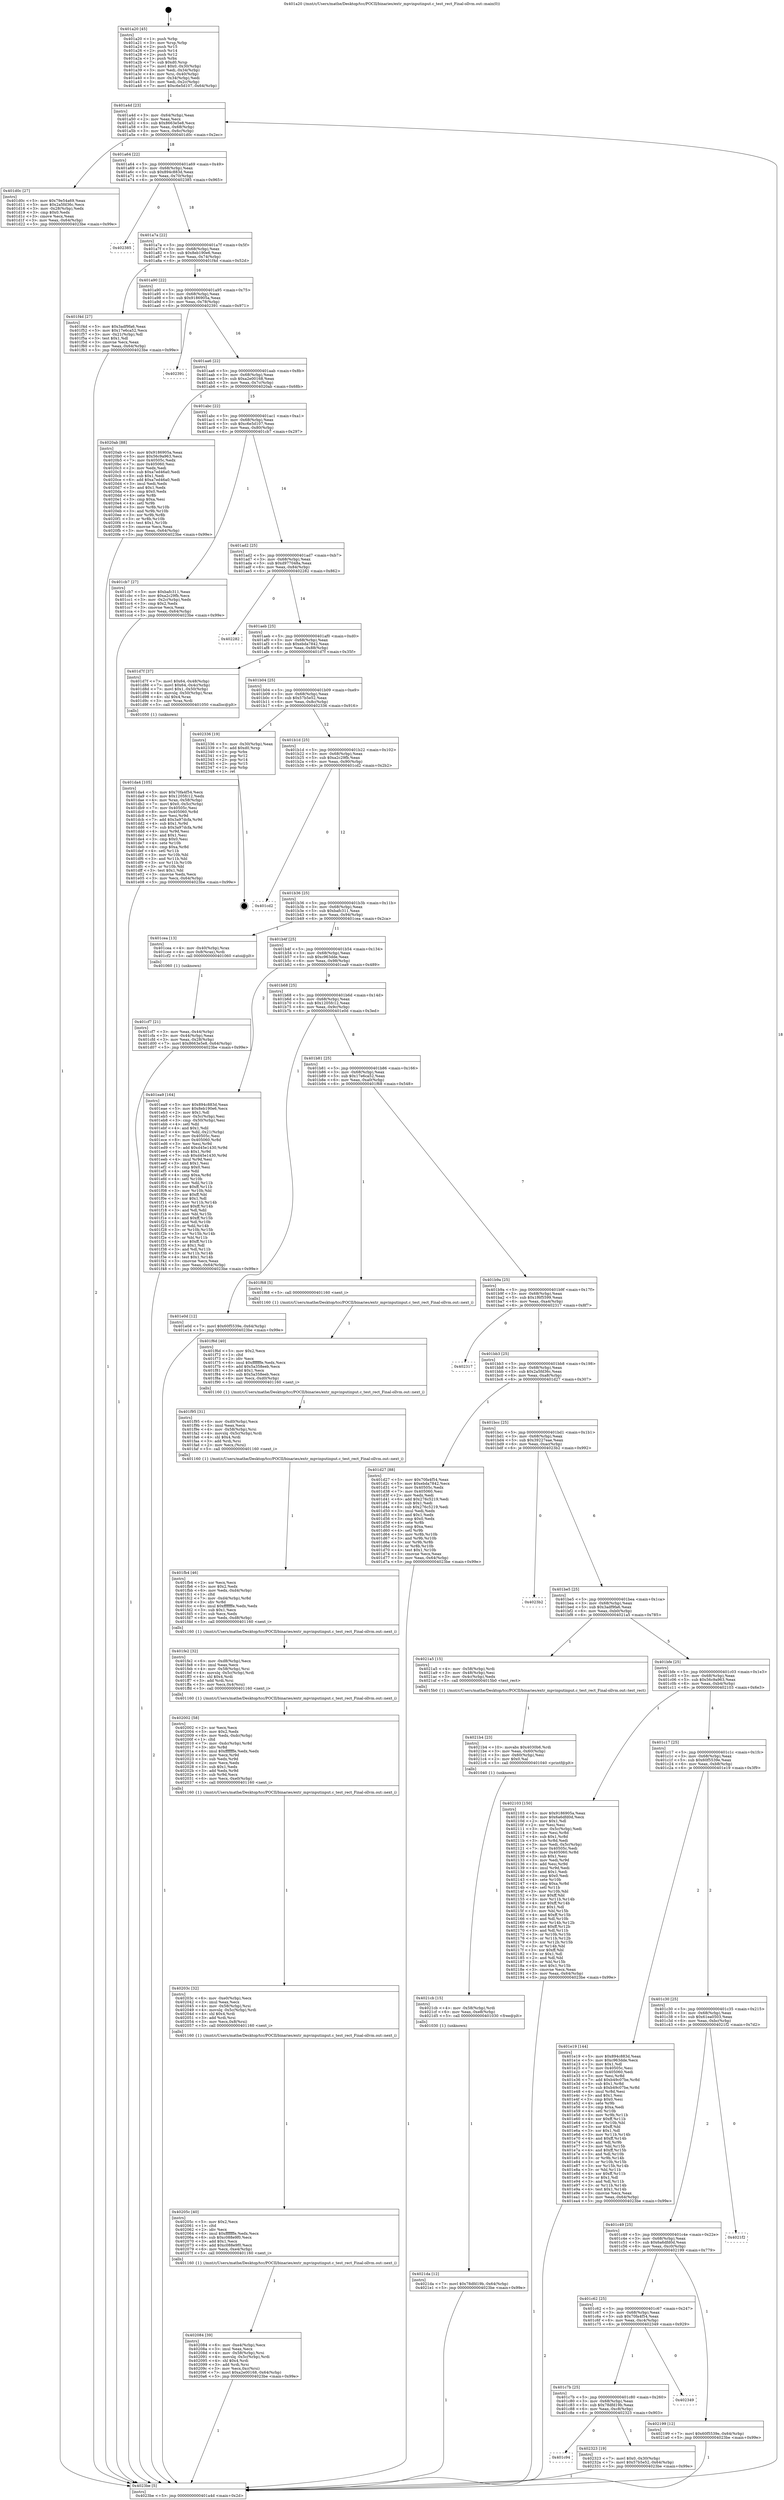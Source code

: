 digraph "0x401a20" {
  label = "0x401a20 (/mnt/c/Users/mathe/Desktop/tcc/POCII/binaries/extr_mpvinputinput.c_test_rect_Final-ollvm.out::main(0))"
  labelloc = "t"
  node[shape=record]

  Entry [label="",width=0.3,height=0.3,shape=circle,fillcolor=black,style=filled]
  "0x401a4d" [label="{
     0x401a4d [23]\l
     | [instrs]\l
     &nbsp;&nbsp;0x401a4d \<+3\>: mov -0x64(%rbp),%eax\l
     &nbsp;&nbsp;0x401a50 \<+2\>: mov %eax,%ecx\l
     &nbsp;&nbsp;0x401a52 \<+6\>: sub $0x8663e5e8,%ecx\l
     &nbsp;&nbsp;0x401a58 \<+3\>: mov %eax,-0x68(%rbp)\l
     &nbsp;&nbsp;0x401a5b \<+3\>: mov %ecx,-0x6c(%rbp)\l
     &nbsp;&nbsp;0x401a5e \<+6\>: je 0000000000401d0c \<main+0x2ec\>\l
  }"]
  "0x401d0c" [label="{
     0x401d0c [27]\l
     | [instrs]\l
     &nbsp;&nbsp;0x401d0c \<+5\>: mov $0x79e54a69,%eax\l
     &nbsp;&nbsp;0x401d11 \<+5\>: mov $0x2a5fd36c,%ecx\l
     &nbsp;&nbsp;0x401d16 \<+3\>: mov -0x28(%rbp),%edx\l
     &nbsp;&nbsp;0x401d19 \<+3\>: cmp $0x0,%edx\l
     &nbsp;&nbsp;0x401d1c \<+3\>: cmove %ecx,%eax\l
     &nbsp;&nbsp;0x401d1f \<+3\>: mov %eax,-0x64(%rbp)\l
     &nbsp;&nbsp;0x401d22 \<+5\>: jmp 00000000004023be \<main+0x99e\>\l
  }"]
  "0x401a64" [label="{
     0x401a64 [22]\l
     | [instrs]\l
     &nbsp;&nbsp;0x401a64 \<+5\>: jmp 0000000000401a69 \<main+0x49\>\l
     &nbsp;&nbsp;0x401a69 \<+3\>: mov -0x68(%rbp),%eax\l
     &nbsp;&nbsp;0x401a6c \<+5\>: sub $0x894c883d,%eax\l
     &nbsp;&nbsp;0x401a71 \<+3\>: mov %eax,-0x70(%rbp)\l
     &nbsp;&nbsp;0x401a74 \<+6\>: je 0000000000402385 \<main+0x965\>\l
  }"]
  Exit [label="",width=0.3,height=0.3,shape=circle,fillcolor=black,style=filled,peripheries=2]
  "0x402385" [label="{
     0x402385\l
  }", style=dashed]
  "0x401a7a" [label="{
     0x401a7a [22]\l
     | [instrs]\l
     &nbsp;&nbsp;0x401a7a \<+5\>: jmp 0000000000401a7f \<main+0x5f\>\l
     &nbsp;&nbsp;0x401a7f \<+3\>: mov -0x68(%rbp),%eax\l
     &nbsp;&nbsp;0x401a82 \<+5\>: sub $0x8eb190e6,%eax\l
     &nbsp;&nbsp;0x401a87 \<+3\>: mov %eax,-0x74(%rbp)\l
     &nbsp;&nbsp;0x401a8a \<+6\>: je 0000000000401f4d \<main+0x52d\>\l
  }"]
  "0x401c94" [label="{
     0x401c94\l
  }", style=dashed]
  "0x401f4d" [label="{
     0x401f4d [27]\l
     | [instrs]\l
     &nbsp;&nbsp;0x401f4d \<+5\>: mov $0x3adf9fa6,%eax\l
     &nbsp;&nbsp;0x401f52 \<+5\>: mov $0x17e6ca52,%ecx\l
     &nbsp;&nbsp;0x401f57 \<+3\>: mov -0x21(%rbp),%dl\l
     &nbsp;&nbsp;0x401f5a \<+3\>: test $0x1,%dl\l
     &nbsp;&nbsp;0x401f5d \<+3\>: cmovne %ecx,%eax\l
     &nbsp;&nbsp;0x401f60 \<+3\>: mov %eax,-0x64(%rbp)\l
     &nbsp;&nbsp;0x401f63 \<+5\>: jmp 00000000004023be \<main+0x99e\>\l
  }"]
  "0x401a90" [label="{
     0x401a90 [22]\l
     | [instrs]\l
     &nbsp;&nbsp;0x401a90 \<+5\>: jmp 0000000000401a95 \<main+0x75\>\l
     &nbsp;&nbsp;0x401a95 \<+3\>: mov -0x68(%rbp),%eax\l
     &nbsp;&nbsp;0x401a98 \<+5\>: sub $0x9186905a,%eax\l
     &nbsp;&nbsp;0x401a9d \<+3\>: mov %eax,-0x78(%rbp)\l
     &nbsp;&nbsp;0x401aa0 \<+6\>: je 0000000000402391 \<main+0x971\>\l
  }"]
  "0x402323" [label="{
     0x402323 [19]\l
     | [instrs]\l
     &nbsp;&nbsp;0x402323 \<+7\>: movl $0x0,-0x30(%rbp)\l
     &nbsp;&nbsp;0x40232a \<+7\>: movl $0x57b5e52,-0x64(%rbp)\l
     &nbsp;&nbsp;0x402331 \<+5\>: jmp 00000000004023be \<main+0x99e\>\l
  }"]
  "0x402391" [label="{
     0x402391\l
  }", style=dashed]
  "0x401aa6" [label="{
     0x401aa6 [22]\l
     | [instrs]\l
     &nbsp;&nbsp;0x401aa6 \<+5\>: jmp 0000000000401aab \<main+0x8b\>\l
     &nbsp;&nbsp;0x401aab \<+3\>: mov -0x68(%rbp),%eax\l
     &nbsp;&nbsp;0x401aae \<+5\>: sub $0xa2e00168,%eax\l
     &nbsp;&nbsp;0x401ab3 \<+3\>: mov %eax,-0x7c(%rbp)\l
     &nbsp;&nbsp;0x401ab6 \<+6\>: je 00000000004020ab \<main+0x68b\>\l
  }"]
  "0x401c7b" [label="{
     0x401c7b [25]\l
     | [instrs]\l
     &nbsp;&nbsp;0x401c7b \<+5\>: jmp 0000000000401c80 \<main+0x260\>\l
     &nbsp;&nbsp;0x401c80 \<+3\>: mov -0x68(%rbp),%eax\l
     &nbsp;&nbsp;0x401c83 \<+5\>: sub $0x78dfd19b,%eax\l
     &nbsp;&nbsp;0x401c88 \<+6\>: mov %eax,-0xc8(%rbp)\l
     &nbsp;&nbsp;0x401c8e \<+6\>: je 0000000000402323 \<main+0x903\>\l
  }"]
  "0x4020ab" [label="{
     0x4020ab [88]\l
     | [instrs]\l
     &nbsp;&nbsp;0x4020ab \<+5\>: mov $0x9186905a,%eax\l
     &nbsp;&nbsp;0x4020b0 \<+5\>: mov $0x56c9a963,%ecx\l
     &nbsp;&nbsp;0x4020b5 \<+7\>: mov 0x40505c,%edx\l
     &nbsp;&nbsp;0x4020bc \<+7\>: mov 0x405060,%esi\l
     &nbsp;&nbsp;0x4020c3 \<+2\>: mov %edx,%edi\l
     &nbsp;&nbsp;0x4020c5 \<+6\>: sub $0xa7ed46a0,%edi\l
     &nbsp;&nbsp;0x4020cb \<+3\>: sub $0x1,%edi\l
     &nbsp;&nbsp;0x4020ce \<+6\>: add $0xa7ed46a0,%edi\l
     &nbsp;&nbsp;0x4020d4 \<+3\>: imul %edi,%edx\l
     &nbsp;&nbsp;0x4020d7 \<+3\>: and $0x1,%edx\l
     &nbsp;&nbsp;0x4020da \<+3\>: cmp $0x0,%edx\l
     &nbsp;&nbsp;0x4020dd \<+4\>: sete %r8b\l
     &nbsp;&nbsp;0x4020e1 \<+3\>: cmp $0xa,%esi\l
     &nbsp;&nbsp;0x4020e4 \<+4\>: setl %r9b\l
     &nbsp;&nbsp;0x4020e8 \<+3\>: mov %r8b,%r10b\l
     &nbsp;&nbsp;0x4020eb \<+3\>: and %r9b,%r10b\l
     &nbsp;&nbsp;0x4020ee \<+3\>: xor %r9b,%r8b\l
     &nbsp;&nbsp;0x4020f1 \<+3\>: or %r8b,%r10b\l
     &nbsp;&nbsp;0x4020f4 \<+4\>: test $0x1,%r10b\l
     &nbsp;&nbsp;0x4020f8 \<+3\>: cmovne %ecx,%eax\l
     &nbsp;&nbsp;0x4020fb \<+3\>: mov %eax,-0x64(%rbp)\l
     &nbsp;&nbsp;0x4020fe \<+5\>: jmp 00000000004023be \<main+0x99e\>\l
  }"]
  "0x401abc" [label="{
     0x401abc [22]\l
     | [instrs]\l
     &nbsp;&nbsp;0x401abc \<+5\>: jmp 0000000000401ac1 \<main+0xa1\>\l
     &nbsp;&nbsp;0x401ac1 \<+3\>: mov -0x68(%rbp),%eax\l
     &nbsp;&nbsp;0x401ac4 \<+5\>: sub $0xc6e5d107,%eax\l
     &nbsp;&nbsp;0x401ac9 \<+3\>: mov %eax,-0x80(%rbp)\l
     &nbsp;&nbsp;0x401acc \<+6\>: je 0000000000401cb7 \<main+0x297\>\l
  }"]
  "0x402349" [label="{
     0x402349\l
  }", style=dashed]
  "0x401cb7" [label="{
     0x401cb7 [27]\l
     | [instrs]\l
     &nbsp;&nbsp;0x401cb7 \<+5\>: mov $0xbafc311,%eax\l
     &nbsp;&nbsp;0x401cbc \<+5\>: mov $0xa2c29fb,%ecx\l
     &nbsp;&nbsp;0x401cc1 \<+3\>: mov -0x2c(%rbp),%edx\l
     &nbsp;&nbsp;0x401cc4 \<+3\>: cmp $0x2,%edx\l
     &nbsp;&nbsp;0x401cc7 \<+3\>: cmovne %ecx,%eax\l
     &nbsp;&nbsp;0x401cca \<+3\>: mov %eax,-0x64(%rbp)\l
     &nbsp;&nbsp;0x401ccd \<+5\>: jmp 00000000004023be \<main+0x99e\>\l
  }"]
  "0x401ad2" [label="{
     0x401ad2 [25]\l
     | [instrs]\l
     &nbsp;&nbsp;0x401ad2 \<+5\>: jmp 0000000000401ad7 \<main+0xb7\>\l
     &nbsp;&nbsp;0x401ad7 \<+3\>: mov -0x68(%rbp),%eax\l
     &nbsp;&nbsp;0x401ada \<+5\>: sub $0xd977048a,%eax\l
     &nbsp;&nbsp;0x401adf \<+6\>: mov %eax,-0x84(%rbp)\l
     &nbsp;&nbsp;0x401ae5 \<+6\>: je 0000000000402282 \<main+0x862\>\l
  }"]
  "0x4023be" [label="{
     0x4023be [5]\l
     | [instrs]\l
     &nbsp;&nbsp;0x4023be \<+5\>: jmp 0000000000401a4d \<main+0x2d\>\l
  }"]
  "0x401a20" [label="{
     0x401a20 [45]\l
     | [instrs]\l
     &nbsp;&nbsp;0x401a20 \<+1\>: push %rbp\l
     &nbsp;&nbsp;0x401a21 \<+3\>: mov %rsp,%rbp\l
     &nbsp;&nbsp;0x401a24 \<+2\>: push %r15\l
     &nbsp;&nbsp;0x401a26 \<+2\>: push %r14\l
     &nbsp;&nbsp;0x401a28 \<+2\>: push %r12\l
     &nbsp;&nbsp;0x401a2a \<+1\>: push %rbx\l
     &nbsp;&nbsp;0x401a2b \<+7\>: sub $0xd0,%rsp\l
     &nbsp;&nbsp;0x401a32 \<+7\>: movl $0x0,-0x30(%rbp)\l
     &nbsp;&nbsp;0x401a39 \<+3\>: mov %edi,-0x34(%rbp)\l
     &nbsp;&nbsp;0x401a3c \<+4\>: mov %rsi,-0x40(%rbp)\l
     &nbsp;&nbsp;0x401a40 \<+3\>: mov -0x34(%rbp),%edi\l
     &nbsp;&nbsp;0x401a43 \<+3\>: mov %edi,-0x2c(%rbp)\l
     &nbsp;&nbsp;0x401a46 \<+7\>: movl $0xc6e5d107,-0x64(%rbp)\l
  }"]
  "0x4021da" [label="{
     0x4021da [12]\l
     | [instrs]\l
     &nbsp;&nbsp;0x4021da \<+7\>: movl $0x78dfd19b,-0x64(%rbp)\l
     &nbsp;&nbsp;0x4021e1 \<+5\>: jmp 00000000004023be \<main+0x99e\>\l
  }"]
  "0x402282" [label="{
     0x402282\l
  }", style=dashed]
  "0x401aeb" [label="{
     0x401aeb [25]\l
     | [instrs]\l
     &nbsp;&nbsp;0x401aeb \<+5\>: jmp 0000000000401af0 \<main+0xd0\>\l
     &nbsp;&nbsp;0x401af0 \<+3\>: mov -0x68(%rbp),%eax\l
     &nbsp;&nbsp;0x401af3 \<+5\>: sub $0xebda7842,%eax\l
     &nbsp;&nbsp;0x401af8 \<+6\>: mov %eax,-0x88(%rbp)\l
     &nbsp;&nbsp;0x401afe \<+6\>: je 0000000000401d7f \<main+0x35f\>\l
  }"]
  "0x4021cb" [label="{
     0x4021cb [15]\l
     | [instrs]\l
     &nbsp;&nbsp;0x4021cb \<+4\>: mov -0x58(%rbp),%rdi\l
     &nbsp;&nbsp;0x4021cf \<+6\>: mov %eax,-0xe8(%rbp)\l
     &nbsp;&nbsp;0x4021d5 \<+5\>: call 0000000000401030 \<free@plt\>\l
     | [calls]\l
     &nbsp;&nbsp;0x401030 \{1\} (unknown)\l
  }"]
  "0x401d7f" [label="{
     0x401d7f [37]\l
     | [instrs]\l
     &nbsp;&nbsp;0x401d7f \<+7\>: movl $0x64,-0x48(%rbp)\l
     &nbsp;&nbsp;0x401d86 \<+7\>: movl $0x64,-0x4c(%rbp)\l
     &nbsp;&nbsp;0x401d8d \<+7\>: movl $0x1,-0x50(%rbp)\l
     &nbsp;&nbsp;0x401d94 \<+4\>: movslq -0x50(%rbp),%rax\l
     &nbsp;&nbsp;0x401d98 \<+4\>: shl $0x4,%rax\l
     &nbsp;&nbsp;0x401d9c \<+3\>: mov %rax,%rdi\l
     &nbsp;&nbsp;0x401d9f \<+5\>: call 0000000000401050 \<malloc@plt\>\l
     | [calls]\l
     &nbsp;&nbsp;0x401050 \{1\} (unknown)\l
  }"]
  "0x401b04" [label="{
     0x401b04 [25]\l
     | [instrs]\l
     &nbsp;&nbsp;0x401b04 \<+5\>: jmp 0000000000401b09 \<main+0xe9\>\l
     &nbsp;&nbsp;0x401b09 \<+3\>: mov -0x68(%rbp),%eax\l
     &nbsp;&nbsp;0x401b0c \<+5\>: sub $0x57b5e52,%eax\l
     &nbsp;&nbsp;0x401b11 \<+6\>: mov %eax,-0x8c(%rbp)\l
     &nbsp;&nbsp;0x401b17 \<+6\>: je 0000000000402336 \<main+0x916\>\l
  }"]
  "0x4021b4" [label="{
     0x4021b4 [23]\l
     | [instrs]\l
     &nbsp;&nbsp;0x4021b4 \<+10\>: movabs $0x4030b6,%rdi\l
     &nbsp;&nbsp;0x4021be \<+3\>: mov %eax,-0x60(%rbp)\l
     &nbsp;&nbsp;0x4021c1 \<+3\>: mov -0x60(%rbp),%esi\l
     &nbsp;&nbsp;0x4021c4 \<+2\>: mov $0x0,%al\l
     &nbsp;&nbsp;0x4021c6 \<+5\>: call 0000000000401040 \<printf@plt\>\l
     | [calls]\l
     &nbsp;&nbsp;0x401040 \{1\} (unknown)\l
  }"]
  "0x402336" [label="{
     0x402336 [19]\l
     | [instrs]\l
     &nbsp;&nbsp;0x402336 \<+3\>: mov -0x30(%rbp),%eax\l
     &nbsp;&nbsp;0x402339 \<+7\>: add $0xd0,%rsp\l
     &nbsp;&nbsp;0x402340 \<+1\>: pop %rbx\l
     &nbsp;&nbsp;0x402341 \<+2\>: pop %r12\l
     &nbsp;&nbsp;0x402343 \<+2\>: pop %r14\l
     &nbsp;&nbsp;0x402345 \<+2\>: pop %r15\l
     &nbsp;&nbsp;0x402347 \<+1\>: pop %rbp\l
     &nbsp;&nbsp;0x402348 \<+1\>: ret\l
  }"]
  "0x401b1d" [label="{
     0x401b1d [25]\l
     | [instrs]\l
     &nbsp;&nbsp;0x401b1d \<+5\>: jmp 0000000000401b22 \<main+0x102\>\l
     &nbsp;&nbsp;0x401b22 \<+3\>: mov -0x68(%rbp),%eax\l
     &nbsp;&nbsp;0x401b25 \<+5\>: sub $0xa2c29fb,%eax\l
     &nbsp;&nbsp;0x401b2a \<+6\>: mov %eax,-0x90(%rbp)\l
     &nbsp;&nbsp;0x401b30 \<+6\>: je 0000000000401cd2 \<main+0x2b2\>\l
  }"]
  "0x401c62" [label="{
     0x401c62 [25]\l
     | [instrs]\l
     &nbsp;&nbsp;0x401c62 \<+5\>: jmp 0000000000401c67 \<main+0x247\>\l
     &nbsp;&nbsp;0x401c67 \<+3\>: mov -0x68(%rbp),%eax\l
     &nbsp;&nbsp;0x401c6a \<+5\>: sub $0x70fa4f54,%eax\l
     &nbsp;&nbsp;0x401c6f \<+6\>: mov %eax,-0xc4(%rbp)\l
     &nbsp;&nbsp;0x401c75 \<+6\>: je 0000000000402349 \<main+0x929\>\l
  }"]
  "0x401cd2" [label="{
     0x401cd2\l
  }", style=dashed]
  "0x401b36" [label="{
     0x401b36 [25]\l
     | [instrs]\l
     &nbsp;&nbsp;0x401b36 \<+5\>: jmp 0000000000401b3b \<main+0x11b\>\l
     &nbsp;&nbsp;0x401b3b \<+3\>: mov -0x68(%rbp),%eax\l
     &nbsp;&nbsp;0x401b3e \<+5\>: sub $0xbafc311,%eax\l
     &nbsp;&nbsp;0x401b43 \<+6\>: mov %eax,-0x94(%rbp)\l
     &nbsp;&nbsp;0x401b49 \<+6\>: je 0000000000401cea \<main+0x2ca\>\l
  }"]
  "0x402199" [label="{
     0x402199 [12]\l
     | [instrs]\l
     &nbsp;&nbsp;0x402199 \<+7\>: movl $0x60f5539e,-0x64(%rbp)\l
     &nbsp;&nbsp;0x4021a0 \<+5\>: jmp 00000000004023be \<main+0x99e\>\l
  }"]
  "0x401cea" [label="{
     0x401cea [13]\l
     | [instrs]\l
     &nbsp;&nbsp;0x401cea \<+4\>: mov -0x40(%rbp),%rax\l
     &nbsp;&nbsp;0x401cee \<+4\>: mov 0x8(%rax),%rdi\l
     &nbsp;&nbsp;0x401cf2 \<+5\>: call 0000000000401060 \<atoi@plt\>\l
     | [calls]\l
     &nbsp;&nbsp;0x401060 \{1\} (unknown)\l
  }"]
  "0x401b4f" [label="{
     0x401b4f [25]\l
     | [instrs]\l
     &nbsp;&nbsp;0x401b4f \<+5\>: jmp 0000000000401b54 \<main+0x134\>\l
     &nbsp;&nbsp;0x401b54 \<+3\>: mov -0x68(%rbp),%eax\l
     &nbsp;&nbsp;0x401b57 \<+5\>: sub $0xc963dde,%eax\l
     &nbsp;&nbsp;0x401b5c \<+6\>: mov %eax,-0x98(%rbp)\l
     &nbsp;&nbsp;0x401b62 \<+6\>: je 0000000000401ea9 \<main+0x489\>\l
  }"]
  "0x401cf7" [label="{
     0x401cf7 [21]\l
     | [instrs]\l
     &nbsp;&nbsp;0x401cf7 \<+3\>: mov %eax,-0x44(%rbp)\l
     &nbsp;&nbsp;0x401cfa \<+3\>: mov -0x44(%rbp),%eax\l
     &nbsp;&nbsp;0x401cfd \<+3\>: mov %eax,-0x28(%rbp)\l
     &nbsp;&nbsp;0x401d00 \<+7\>: movl $0x8663e5e8,-0x64(%rbp)\l
     &nbsp;&nbsp;0x401d07 \<+5\>: jmp 00000000004023be \<main+0x99e\>\l
  }"]
  "0x401c49" [label="{
     0x401c49 [25]\l
     | [instrs]\l
     &nbsp;&nbsp;0x401c49 \<+5\>: jmp 0000000000401c4e \<main+0x22e\>\l
     &nbsp;&nbsp;0x401c4e \<+3\>: mov -0x68(%rbp),%eax\l
     &nbsp;&nbsp;0x401c51 \<+5\>: sub $0x6a6dfd0d,%eax\l
     &nbsp;&nbsp;0x401c56 \<+6\>: mov %eax,-0xc0(%rbp)\l
     &nbsp;&nbsp;0x401c5c \<+6\>: je 0000000000402199 \<main+0x779\>\l
  }"]
  "0x401ea9" [label="{
     0x401ea9 [164]\l
     | [instrs]\l
     &nbsp;&nbsp;0x401ea9 \<+5\>: mov $0x894c883d,%eax\l
     &nbsp;&nbsp;0x401eae \<+5\>: mov $0x8eb190e6,%ecx\l
     &nbsp;&nbsp;0x401eb3 \<+2\>: mov $0x1,%dl\l
     &nbsp;&nbsp;0x401eb5 \<+3\>: mov -0x5c(%rbp),%esi\l
     &nbsp;&nbsp;0x401eb8 \<+3\>: cmp -0x50(%rbp),%esi\l
     &nbsp;&nbsp;0x401ebb \<+4\>: setl %dil\l
     &nbsp;&nbsp;0x401ebf \<+4\>: and $0x1,%dil\l
     &nbsp;&nbsp;0x401ec3 \<+4\>: mov %dil,-0x21(%rbp)\l
     &nbsp;&nbsp;0x401ec7 \<+7\>: mov 0x40505c,%esi\l
     &nbsp;&nbsp;0x401ece \<+8\>: mov 0x405060,%r8d\l
     &nbsp;&nbsp;0x401ed6 \<+3\>: mov %esi,%r9d\l
     &nbsp;&nbsp;0x401ed9 \<+7\>: add $0xd45e1430,%r9d\l
     &nbsp;&nbsp;0x401ee0 \<+4\>: sub $0x1,%r9d\l
     &nbsp;&nbsp;0x401ee4 \<+7\>: sub $0xd45e1430,%r9d\l
     &nbsp;&nbsp;0x401eeb \<+4\>: imul %r9d,%esi\l
     &nbsp;&nbsp;0x401eef \<+3\>: and $0x1,%esi\l
     &nbsp;&nbsp;0x401ef2 \<+3\>: cmp $0x0,%esi\l
     &nbsp;&nbsp;0x401ef5 \<+4\>: sete %dil\l
     &nbsp;&nbsp;0x401ef9 \<+4\>: cmp $0xa,%r8d\l
     &nbsp;&nbsp;0x401efd \<+4\>: setl %r10b\l
     &nbsp;&nbsp;0x401f01 \<+3\>: mov %dil,%r11b\l
     &nbsp;&nbsp;0x401f04 \<+4\>: xor $0xff,%r11b\l
     &nbsp;&nbsp;0x401f08 \<+3\>: mov %r10b,%bl\l
     &nbsp;&nbsp;0x401f0b \<+3\>: xor $0xff,%bl\l
     &nbsp;&nbsp;0x401f0e \<+3\>: xor $0x1,%dl\l
     &nbsp;&nbsp;0x401f11 \<+3\>: mov %r11b,%r14b\l
     &nbsp;&nbsp;0x401f14 \<+4\>: and $0xff,%r14b\l
     &nbsp;&nbsp;0x401f18 \<+3\>: and %dl,%dil\l
     &nbsp;&nbsp;0x401f1b \<+3\>: mov %bl,%r15b\l
     &nbsp;&nbsp;0x401f1e \<+4\>: and $0xff,%r15b\l
     &nbsp;&nbsp;0x401f22 \<+3\>: and %dl,%r10b\l
     &nbsp;&nbsp;0x401f25 \<+3\>: or %dil,%r14b\l
     &nbsp;&nbsp;0x401f28 \<+3\>: or %r10b,%r15b\l
     &nbsp;&nbsp;0x401f2b \<+3\>: xor %r15b,%r14b\l
     &nbsp;&nbsp;0x401f2e \<+3\>: or %bl,%r11b\l
     &nbsp;&nbsp;0x401f31 \<+4\>: xor $0xff,%r11b\l
     &nbsp;&nbsp;0x401f35 \<+3\>: or $0x1,%dl\l
     &nbsp;&nbsp;0x401f38 \<+3\>: and %dl,%r11b\l
     &nbsp;&nbsp;0x401f3b \<+3\>: or %r11b,%r14b\l
     &nbsp;&nbsp;0x401f3e \<+4\>: test $0x1,%r14b\l
     &nbsp;&nbsp;0x401f42 \<+3\>: cmovne %ecx,%eax\l
     &nbsp;&nbsp;0x401f45 \<+3\>: mov %eax,-0x64(%rbp)\l
     &nbsp;&nbsp;0x401f48 \<+5\>: jmp 00000000004023be \<main+0x99e\>\l
  }"]
  "0x401b68" [label="{
     0x401b68 [25]\l
     | [instrs]\l
     &nbsp;&nbsp;0x401b68 \<+5\>: jmp 0000000000401b6d \<main+0x14d\>\l
     &nbsp;&nbsp;0x401b6d \<+3\>: mov -0x68(%rbp),%eax\l
     &nbsp;&nbsp;0x401b70 \<+5\>: sub $0x1205fc12,%eax\l
     &nbsp;&nbsp;0x401b75 \<+6\>: mov %eax,-0x9c(%rbp)\l
     &nbsp;&nbsp;0x401b7b \<+6\>: je 0000000000401e0d \<main+0x3ed\>\l
  }"]
  "0x4021f2" [label="{
     0x4021f2\l
  }", style=dashed]
  "0x401e0d" [label="{
     0x401e0d [12]\l
     | [instrs]\l
     &nbsp;&nbsp;0x401e0d \<+7\>: movl $0x60f5539e,-0x64(%rbp)\l
     &nbsp;&nbsp;0x401e14 \<+5\>: jmp 00000000004023be \<main+0x99e\>\l
  }"]
  "0x401b81" [label="{
     0x401b81 [25]\l
     | [instrs]\l
     &nbsp;&nbsp;0x401b81 \<+5\>: jmp 0000000000401b86 \<main+0x166\>\l
     &nbsp;&nbsp;0x401b86 \<+3\>: mov -0x68(%rbp),%eax\l
     &nbsp;&nbsp;0x401b89 \<+5\>: sub $0x17e6ca52,%eax\l
     &nbsp;&nbsp;0x401b8e \<+6\>: mov %eax,-0xa0(%rbp)\l
     &nbsp;&nbsp;0x401b94 \<+6\>: je 0000000000401f68 \<main+0x548\>\l
  }"]
  "0x402084" [label="{
     0x402084 [39]\l
     | [instrs]\l
     &nbsp;&nbsp;0x402084 \<+6\>: mov -0xe4(%rbp),%ecx\l
     &nbsp;&nbsp;0x40208a \<+3\>: imul %eax,%ecx\l
     &nbsp;&nbsp;0x40208d \<+4\>: mov -0x58(%rbp),%rsi\l
     &nbsp;&nbsp;0x402091 \<+4\>: movslq -0x5c(%rbp),%rdi\l
     &nbsp;&nbsp;0x402095 \<+4\>: shl $0x4,%rdi\l
     &nbsp;&nbsp;0x402099 \<+3\>: add %rdi,%rsi\l
     &nbsp;&nbsp;0x40209c \<+3\>: mov %ecx,0xc(%rsi)\l
     &nbsp;&nbsp;0x40209f \<+7\>: movl $0xa2e00168,-0x64(%rbp)\l
     &nbsp;&nbsp;0x4020a6 \<+5\>: jmp 00000000004023be \<main+0x99e\>\l
  }"]
  "0x401f68" [label="{
     0x401f68 [5]\l
     | [instrs]\l
     &nbsp;&nbsp;0x401f68 \<+5\>: call 0000000000401160 \<next_i\>\l
     | [calls]\l
     &nbsp;&nbsp;0x401160 \{1\} (/mnt/c/Users/mathe/Desktop/tcc/POCII/binaries/extr_mpvinputinput.c_test_rect_Final-ollvm.out::next_i)\l
  }"]
  "0x401b9a" [label="{
     0x401b9a [25]\l
     | [instrs]\l
     &nbsp;&nbsp;0x401b9a \<+5\>: jmp 0000000000401b9f \<main+0x17f\>\l
     &nbsp;&nbsp;0x401b9f \<+3\>: mov -0x68(%rbp),%eax\l
     &nbsp;&nbsp;0x401ba2 \<+5\>: sub $0x1f6f5599,%eax\l
     &nbsp;&nbsp;0x401ba7 \<+6\>: mov %eax,-0xa4(%rbp)\l
     &nbsp;&nbsp;0x401bad \<+6\>: je 0000000000402317 \<main+0x8f7\>\l
  }"]
  "0x40205c" [label="{
     0x40205c [40]\l
     | [instrs]\l
     &nbsp;&nbsp;0x40205c \<+5\>: mov $0x2,%ecx\l
     &nbsp;&nbsp;0x402061 \<+1\>: cltd\l
     &nbsp;&nbsp;0x402062 \<+2\>: idiv %ecx\l
     &nbsp;&nbsp;0x402064 \<+6\>: imul $0xfffffffe,%edx,%ecx\l
     &nbsp;&nbsp;0x40206a \<+6\>: sub $0xc088e9f0,%ecx\l
     &nbsp;&nbsp;0x402070 \<+3\>: add $0x1,%ecx\l
     &nbsp;&nbsp;0x402073 \<+6\>: add $0xc088e9f0,%ecx\l
     &nbsp;&nbsp;0x402079 \<+6\>: mov %ecx,-0xe4(%rbp)\l
     &nbsp;&nbsp;0x40207f \<+5\>: call 0000000000401160 \<next_i\>\l
     | [calls]\l
     &nbsp;&nbsp;0x401160 \{1\} (/mnt/c/Users/mathe/Desktop/tcc/POCII/binaries/extr_mpvinputinput.c_test_rect_Final-ollvm.out::next_i)\l
  }"]
  "0x402317" [label="{
     0x402317\l
  }", style=dashed]
  "0x401bb3" [label="{
     0x401bb3 [25]\l
     | [instrs]\l
     &nbsp;&nbsp;0x401bb3 \<+5\>: jmp 0000000000401bb8 \<main+0x198\>\l
     &nbsp;&nbsp;0x401bb8 \<+3\>: mov -0x68(%rbp),%eax\l
     &nbsp;&nbsp;0x401bbb \<+5\>: sub $0x2a5fd36c,%eax\l
     &nbsp;&nbsp;0x401bc0 \<+6\>: mov %eax,-0xa8(%rbp)\l
     &nbsp;&nbsp;0x401bc6 \<+6\>: je 0000000000401d27 \<main+0x307\>\l
  }"]
  "0x40203c" [label="{
     0x40203c [32]\l
     | [instrs]\l
     &nbsp;&nbsp;0x40203c \<+6\>: mov -0xe0(%rbp),%ecx\l
     &nbsp;&nbsp;0x402042 \<+3\>: imul %eax,%ecx\l
     &nbsp;&nbsp;0x402045 \<+4\>: mov -0x58(%rbp),%rsi\l
     &nbsp;&nbsp;0x402049 \<+4\>: movslq -0x5c(%rbp),%rdi\l
     &nbsp;&nbsp;0x40204d \<+4\>: shl $0x4,%rdi\l
     &nbsp;&nbsp;0x402051 \<+3\>: add %rdi,%rsi\l
     &nbsp;&nbsp;0x402054 \<+3\>: mov %ecx,0x8(%rsi)\l
     &nbsp;&nbsp;0x402057 \<+5\>: call 0000000000401160 \<next_i\>\l
     | [calls]\l
     &nbsp;&nbsp;0x401160 \{1\} (/mnt/c/Users/mathe/Desktop/tcc/POCII/binaries/extr_mpvinputinput.c_test_rect_Final-ollvm.out::next_i)\l
  }"]
  "0x401d27" [label="{
     0x401d27 [88]\l
     | [instrs]\l
     &nbsp;&nbsp;0x401d27 \<+5\>: mov $0x70fa4f54,%eax\l
     &nbsp;&nbsp;0x401d2c \<+5\>: mov $0xebda7842,%ecx\l
     &nbsp;&nbsp;0x401d31 \<+7\>: mov 0x40505c,%edx\l
     &nbsp;&nbsp;0x401d38 \<+7\>: mov 0x405060,%esi\l
     &nbsp;&nbsp;0x401d3f \<+2\>: mov %edx,%edi\l
     &nbsp;&nbsp;0x401d41 \<+6\>: add $0x276c5219,%edi\l
     &nbsp;&nbsp;0x401d47 \<+3\>: sub $0x1,%edi\l
     &nbsp;&nbsp;0x401d4a \<+6\>: sub $0x276c5219,%edi\l
     &nbsp;&nbsp;0x401d50 \<+3\>: imul %edi,%edx\l
     &nbsp;&nbsp;0x401d53 \<+3\>: and $0x1,%edx\l
     &nbsp;&nbsp;0x401d56 \<+3\>: cmp $0x0,%edx\l
     &nbsp;&nbsp;0x401d59 \<+4\>: sete %r8b\l
     &nbsp;&nbsp;0x401d5d \<+3\>: cmp $0xa,%esi\l
     &nbsp;&nbsp;0x401d60 \<+4\>: setl %r9b\l
     &nbsp;&nbsp;0x401d64 \<+3\>: mov %r8b,%r10b\l
     &nbsp;&nbsp;0x401d67 \<+3\>: and %r9b,%r10b\l
     &nbsp;&nbsp;0x401d6a \<+3\>: xor %r9b,%r8b\l
     &nbsp;&nbsp;0x401d6d \<+3\>: or %r8b,%r10b\l
     &nbsp;&nbsp;0x401d70 \<+4\>: test $0x1,%r10b\l
     &nbsp;&nbsp;0x401d74 \<+3\>: cmovne %ecx,%eax\l
     &nbsp;&nbsp;0x401d77 \<+3\>: mov %eax,-0x64(%rbp)\l
     &nbsp;&nbsp;0x401d7a \<+5\>: jmp 00000000004023be \<main+0x99e\>\l
  }"]
  "0x401bcc" [label="{
     0x401bcc [25]\l
     | [instrs]\l
     &nbsp;&nbsp;0x401bcc \<+5\>: jmp 0000000000401bd1 \<main+0x1b1\>\l
     &nbsp;&nbsp;0x401bd1 \<+3\>: mov -0x68(%rbp),%eax\l
     &nbsp;&nbsp;0x401bd4 \<+5\>: sub $0x39227eae,%eax\l
     &nbsp;&nbsp;0x401bd9 \<+6\>: mov %eax,-0xac(%rbp)\l
     &nbsp;&nbsp;0x401bdf \<+6\>: je 00000000004023b2 \<main+0x992\>\l
  }"]
  "0x401da4" [label="{
     0x401da4 [105]\l
     | [instrs]\l
     &nbsp;&nbsp;0x401da4 \<+5\>: mov $0x70fa4f54,%ecx\l
     &nbsp;&nbsp;0x401da9 \<+5\>: mov $0x1205fc12,%edx\l
     &nbsp;&nbsp;0x401dae \<+4\>: mov %rax,-0x58(%rbp)\l
     &nbsp;&nbsp;0x401db2 \<+7\>: movl $0x0,-0x5c(%rbp)\l
     &nbsp;&nbsp;0x401db9 \<+7\>: mov 0x40505c,%esi\l
     &nbsp;&nbsp;0x401dc0 \<+8\>: mov 0x405060,%r8d\l
     &nbsp;&nbsp;0x401dc8 \<+3\>: mov %esi,%r9d\l
     &nbsp;&nbsp;0x401dcb \<+7\>: add $0x3a97dcfa,%r9d\l
     &nbsp;&nbsp;0x401dd2 \<+4\>: sub $0x1,%r9d\l
     &nbsp;&nbsp;0x401dd6 \<+7\>: sub $0x3a97dcfa,%r9d\l
     &nbsp;&nbsp;0x401ddd \<+4\>: imul %r9d,%esi\l
     &nbsp;&nbsp;0x401de1 \<+3\>: and $0x1,%esi\l
     &nbsp;&nbsp;0x401de4 \<+3\>: cmp $0x0,%esi\l
     &nbsp;&nbsp;0x401de7 \<+4\>: sete %r10b\l
     &nbsp;&nbsp;0x401deb \<+4\>: cmp $0xa,%r8d\l
     &nbsp;&nbsp;0x401def \<+4\>: setl %r11b\l
     &nbsp;&nbsp;0x401df3 \<+3\>: mov %r10b,%bl\l
     &nbsp;&nbsp;0x401df6 \<+3\>: and %r11b,%bl\l
     &nbsp;&nbsp;0x401df9 \<+3\>: xor %r11b,%r10b\l
     &nbsp;&nbsp;0x401dfc \<+3\>: or %r10b,%bl\l
     &nbsp;&nbsp;0x401dff \<+3\>: test $0x1,%bl\l
     &nbsp;&nbsp;0x401e02 \<+3\>: cmovne %edx,%ecx\l
     &nbsp;&nbsp;0x401e05 \<+3\>: mov %ecx,-0x64(%rbp)\l
     &nbsp;&nbsp;0x401e08 \<+5\>: jmp 00000000004023be \<main+0x99e\>\l
  }"]
  "0x402002" [label="{
     0x402002 [58]\l
     | [instrs]\l
     &nbsp;&nbsp;0x402002 \<+2\>: xor %ecx,%ecx\l
     &nbsp;&nbsp;0x402004 \<+5\>: mov $0x2,%edx\l
     &nbsp;&nbsp;0x402009 \<+6\>: mov %edx,-0xdc(%rbp)\l
     &nbsp;&nbsp;0x40200f \<+1\>: cltd\l
     &nbsp;&nbsp;0x402010 \<+7\>: mov -0xdc(%rbp),%r8d\l
     &nbsp;&nbsp;0x402017 \<+3\>: idiv %r8d\l
     &nbsp;&nbsp;0x40201a \<+6\>: imul $0xfffffffe,%edx,%edx\l
     &nbsp;&nbsp;0x402020 \<+3\>: mov %ecx,%r9d\l
     &nbsp;&nbsp;0x402023 \<+3\>: sub %edx,%r9d\l
     &nbsp;&nbsp;0x402026 \<+2\>: mov %ecx,%edx\l
     &nbsp;&nbsp;0x402028 \<+3\>: sub $0x1,%edx\l
     &nbsp;&nbsp;0x40202b \<+3\>: add %edx,%r9d\l
     &nbsp;&nbsp;0x40202e \<+3\>: sub %r9d,%ecx\l
     &nbsp;&nbsp;0x402031 \<+6\>: mov %ecx,-0xe0(%rbp)\l
     &nbsp;&nbsp;0x402037 \<+5\>: call 0000000000401160 \<next_i\>\l
     | [calls]\l
     &nbsp;&nbsp;0x401160 \{1\} (/mnt/c/Users/mathe/Desktop/tcc/POCII/binaries/extr_mpvinputinput.c_test_rect_Final-ollvm.out::next_i)\l
  }"]
  "0x4023b2" [label="{
     0x4023b2\l
  }", style=dashed]
  "0x401be5" [label="{
     0x401be5 [25]\l
     | [instrs]\l
     &nbsp;&nbsp;0x401be5 \<+5\>: jmp 0000000000401bea \<main+0x1ca\>\l
     &nbsp;&nbsp;0x401bea \<+3\>: mov -0x68(%rbp),%eax\l
     &nbsp;&nbsp;0x401bed \<+5\>: sub $0x3adf9fa6,%eax\l
     &nbsp;&nbsp;0x401bf2 \<+6\>: mov %eax,-0xb0(%rbp)\l
     &nbsp;&nbsp;0x401bf8 \<+6\>: je 00000000004021a5 \<main+0x785\>\l
  }"]
  "0x401fe2" [label="{
     0x401fe2 [32]\l
     | [instrs]\l
     &nbsp;&nbsp;0x401fe2 \<+6\>: mov -0xd8(%rbp),%ecx\l
     &nbsp;&nbsp;0x401fe8 \<+3\>: imul %eax,%ecx\l
     &nbsp;&nbsp;0x401feb \<+4\>: mov -0x58(%rbp),%rsi\l
     &nbsp;&nbsp;0x401fef \<+4\>: movslq -0x5c(%rbp),%rdi\l
     &nbsp;&nbsp;0x401ff3 \<+4\>: shl $0x4,%rdi\l
     &nbsp;&nbsp;0x401ff7 \<+3\>: add %rdi,%rsi\l
     &nbsp;&nbsp;0x401ffa \<+3\>: mov %ecx,0x4(%rsi)\l
     &nbsp;&nbsp;0x401ffd \<+5\>: call 0000000000401160 \<next_i\>\l
     | [calls]\l
     &nbsp;&nbsp;0x401160 \{1\} (/mnt/c/Users/mathe/Desktop/tcc/POCII/binaries/extr_mpvinputinput.c_test_rect_Final-ollvm.out::next_i)\l
  }"]
  "0x4021a5" [label="{
     0x4021a5 [15]\l
     | [instrs]\l
     &nbsp;&nbsp;0x4021a5 \<+4\>: mov -0x58(%rbp),%rdi\l
     &nbsp;&nbsp;0x4021a9 \<+3\>: mov -0x48(%rbp),%esi\l
     &nbsp;&nbsp;0x4021ac \<+3\>: mov -0x4c(%rbp),%edx\l
     &nbsp;&nbsp;0x4021af \<+5\>: call 00000000004015b0 \<test_rect\>\l
     | [calls]\l
     &nbsp;&nbsp;0x4015b0 \{1\} (/mnt/c/Users/mathe/Desktop/tcc/POCII/binaries/extr_mpvinputinput.c_test_rect_Final-ollvm.out::test_rect)\l
  }"]
  "0x401bfe" [label="{
     0x401bfe [25]\l
     | [instrs]\l
     &nbsp;&nbsp;0x401bfe \<+5\>: jmp 0000000000401c03 \<main+0x1e3\>\l
     &nbsp;&nbsp;0x401c03 \<+3\>: mov -0x68(%rbp),%eax\l
     &nbsp;&nbsp;0x401c06 \<+5\>: sub $0x56c9a963,%eax\l
     &nbsp;&nbsp;0x401c0b \<+6\>: mov %eax,-0xb4(%rbp)\l
     &nbsp;&nbsp;0x401c11 \<+6\>: je 0000000000402103 \<main+0x6e3\>\l
  }"]
  "0x401fb4" [label="{
     0x401fb4 [46]\l
     | [instrs]\l
     &nbsp;&nbsp;0x401fb4 \<+2\>: xor %ecx,%ecx\l
     &nbsp;&nbsp;0x401fb6 \<+5\>: mov $0x2,%edx\l
     &nbsp;&nbsp;0x401fbb \<+6\>: mov %edx,-0xd4(%rbp)\l
     &nbsp;&nbsp;0x401fc1 \<+1\>: cltd\l
     &nbsp;&nbsp;0x401fc2 \<+7\>: mov -0xd4(%rbp),%r8d\l
     &nbsp;&nbsp;0x401fc9 \<+3\>: idiv %r8d\l
     &nbsp;&nbsp;0x401fcc \<+6\>: imul $0xfffffffe,%edx,%edx\l
     &nbsp;&nbsp;0x401fd2 \<+3\>: sub $0x1,%ecx\l
     &nbsp;&nbsp;0x401fd5 \<+2\>: sub %ecx,%edx\l
     &nbsp;&nbsp;0x401fd7 \<+6\>: mov %edx,-0xd8(%rbp)\l
     &nbsp;&nbsp;0x401fdd \<+5\>: call 0000000000401160 \<next_i\>\l
     | [calls]\l
     &nbsp;&nbsp;0x401160 \{1\} (/mnt/c/Users/mathe/Desktop/tcc/POCII/binaries/extr_mpvinputinput.c_test_rect_Final-ollvm.out::next_i)\l
  }"]
  "0x402103" [label="{
     0x402103 [150]\l
     | [instrs]\l
     &nbsp;&nbsp;0x402103 \<+5\>: mov $0x9186905a,%eax\l
     &nbsp;&nbsp;0x402108 \<+5\>: mov $0x6a6dfd0d,%ecx\l
     &nbsp;&nbsp;0x40210d \<+2\>: mov $0x1,%dl\l
     &nbsp;&nbsp;0x40210f \<+2\>: xor %esi,%esi\l
     &nbsp;&nbsp;0x402111 \<+3\>: mov -0x5c(%rbp),%edi\l
     &nbsp;&nbsp;0x402114 \<+3\>: mov %esi,%r8d\l
     &nbsp;&nbsp;0x402117 \<+4\>: sub $0x1,%r8d\l
     &nbsp;&nbsp;0x40211b \<+3\>: sub %r8d,%edi\l
     &nbsp;&nbsp;0x40211e \<+3\>: mov %edi,-0x5c(%rbp)\l
     &nbsp;&nbsp;0x402121 \<+7\>: mov 0x40505c,%edi\l
     &nbsp;&nbsp;0x402128 \<+8\>: mov 0x405060,%r8d\l
     &nbsp;&nbsp;0x402130 \<+3\>: sub $0x1,%esi\l
     &nbsp;&nbsp;0x402133 \<+3\>: mov %edi,%r9d\l
     &nbsp;&nbsp;0x402136 \<+3\>: add %esi,%r9d\l
     &nbsp;&nbsp;0x402139 \<+4\>: imul %r9d,%edi\l
     &nbsp;&nbsp;0x40213d \<+3\>: and $0x1,%edi\l
     &nbsp;&nbsp;0x402140 \<+3\>: cmp $0x0,%edi\l
     &nbsp;&nbsp;0x402143 \<+4\>: sete %r10b\l
     &nbsp;&nbsp;0x402147 \<+4\>: cmp $0xa,%r8d\l
     &nbsp;&nbsp;0x40214b \<+4\>: setl %r11b\l
     &nbsp;&nbsp;0x40214f \<+3\>: mov %r10b,%bl\l
     &nbsp;&nbsp;0x402152 \<+3\>: xor $0xff,%bl\l
     &nbsp;&nbsp;0x402155 \<+3\>: mov %r11b,%r14b\l
     &nbsp;&nbsp;0x402158 \<+4\>: xor $0xff,%r14b\l
     &nbsp;&nbsp;0x40215c \<+3\>: xor $0x1,%dl\l
     &nbsp;&nbsp;0x40215f \<+3\>: mov %bl,%r15b\l
     &nbsp;&nbsp;0x402162 \<+4\>: and $0xff,%r15b\l
     &nbsp;&nbsp;0x402166 \<+3\>: and %dl,%r10b\l
     &nbsp;&nbsp;0x402169 \<+3\>: mov %r14b,%r12b\l
     &nbsp;&nbsp;0x40216c \<+4\>: and $0xff,%r12b\l
     &nbsp;&nbsp;0x402170 \<+3\>: and %dl,%r11b\l
     &nbsp;&nbsp;0x402173 \<+3\>: or %r10b,%r15b\l
     &nbsp;&nbsp;0x402176 \<+3\>: or %r11b,%r12b\l
     &nbsp;&nbsp;0x402179 \<+3\>: xor %r12b,%r15b\l
     &nbsp;&nbsp;0x40217c \<+3\>: or %r14b,%bl\l
     &nbsp;&nbsp;0x40217f \<+3\>: xor $0xff,%bl\l
     &nbsp;&nbsp;0x402182 \<+3\>: or $0x1,%dl\l
     &nbsp;&nbsp;0x402185 \<+2\>: and %dl,%bl\l
     &nbsp;&nbsp;0x402187 \<+3\>: or %bl,%r15b\l
     &nbsp;&nbsp;0x40218a \<+4\>: test $0x1,%r15b\l
     &nbsp;&nbsp;0x40218e \<+3\>: cmovne %ecx,%eax\l
     &nbsp;&nbsp;0x402191 \<+3\>: mov %eax,-0x64(%rbp)\l
     &nbsp;&nbsp;0x402194 \<+5\>: jmp 00000000004023be \<main+0x99e\>\l
  }"]
  "0x401c17" [label="{
     0x401c17 [25]\l
     | [instrs]\l
     &nbsp;&nbsp;0x401c17 \<+5\>: jmp 0000000000401c1c \<main+0x1fc\>\l
     &nbsp;&nbsp;0x401c1c \<+3\>: mov -0x68(%rbp),%eax\l
     &nbsp;&nbsp;0x401c1f \<+5\>: sub $0x60f5539e,%eax\l
     &nbsp;&nbsp;0x401c24 \<+6\>: mov %eax,-0xb8(%rbp)\l
     &nbsp;&nbsp;0x401c2a \<+6\>: je 0000000000401e19 \<main+0x3f9\>\l
  }"]
  "0x401f95" [label="{
     0x401f95 [31]\l
     | [instrs]\l
     &nbsp;&nbsp;0x401f95 \<+6\>: mov -0xd0(%rbp),%ecx\l
     &nbsp;&nbsp;0x401f9b \<+3\>: imul %eax,%ecx\l
     &nbsp;&nbsp;0x401f9e \<+4\>: mov -0x58(%rbp),%rsi\l
     &nbsp;&nbsp;0x401fa2 \<+4\>: movslq -0x5c(%rbp),%rdi\l
     &nbsp;&nbsp;0x401fa6 \<+4\>: shl $0x4,%rdi\l
     &nbsp;&nbsp;0x401faa \<+3\>: add %rdi,%rsi\l
     &nbsp;&nbsp;0x401fad \<+2\>: mov %ecx,(%rsi)\l
     &nbsp;&nbsp;0x401faf \<+5\>: call 0000000000401160 \<next_i\>\l
     | [calls]\l
     &nbsp;&nbsp;0x401160 \{1\} (/mnt/c/Users/mathe/Desktop/tcc/POCII/binaries/extr_mpvinputinput.c_test_rect_Final-ollvm.out::next_i)\l
  }"]
  "0x401e19" [label="{
     0x401e19 [144]\l
     | [instrs]\l
     &nbsp;&nbsp;0x401e19 \<+5\>: mov $0x894c883d,%eax\l
     &nbsp;&nbsp;0x401e1e \<+5\>: mov $0xc963dde,%ecx\l
     &nbsp;&nbsp;0x401e23 \<+2\>: mov $0x1,%dl\l
     &nbsp;&nbsp;0x401e25 \<+7\>: mov 0x40505c,%esi\l
     &nbsp;&nbsp;0x401e2c \<+7\>: mov 0x405060,%edi\l
     &nbsp;&nbsp;0x401e33 \<+3\>: mov %esi,%r8d\l
     &nbsp;&nbsp;0x401e36 \<+7\>: add $0xb49c07be,%r8d\l
     &nbsp;&nbsp;0x401e3d \<+4\>: sub $0x1,%r8d\l
     &nbsp;&nbsp;0x401e41 \<+7\>: sub $0xb49c07be,%r8d\l
     &nbsp;&nbsp;0x401e48 \<+4\>: imul %r8d,%esi\l
     &nbsp;&nbsp;0x401e4c \<+3\>: and $0x1,%esi\l
     &nbsp;&nbsp;0x401e4f \<+3\>: cmp $0x0,%esi\l
     &nbsp;&nbsp;0x401e52 \<+4\>: sete %r9b\l
     &nbsp;&nbsp;0x401e56 \<+3\>: cmp $0xa,%edi\l
     &nbsp;&nbsp;0x401e59 \<+4\>: setl %r10b\l
     &nbsp;&nbsp;0x401e5d \<+3\>: mov %r9b,%r11b\l
     &nbsp;&nbsp;0x401e60 \<+4\>: xor $0xff,%r11b\l
     &nbsp;&nbsp;0x401e64 \<+3\>: mov %r10b,%bl\l
     &nbsp;&nbsp;0x401e67 \<+3\>: xor $0xff,%bl\l
     &nbsp;&nbsp;0x401e6a \<+3\>: xor $0x1,%dl\l
     &nbsp;&nbsp;0x401e6d \<+3\>: mov %r11b,%r14b\l
     &nbsp;&nbsp;0x401e70 \<+4\>: and $0xff,%r14b\l
     &nbsp;&nbsp;0x401e74 \<+3\>: and %dl,%r9b\l
     &nbsp;&nbsp;0x401e77 \<+3\>: mov %bl,%r15b\l
     &nbsp;&nbsp;0x401e7a \<+4\>: and $0xff,%r15b\l
     &nbsp;&nbsp;0x401e7e \<+3\>: and %dl,%r10b\l
     &nbsp;&nbsp;0x401e81 \<+3\>: or %r9b,%r14b\l
     &nbsp;&nbsp;0x401e84 \<+3\>: or %r10b,%r15b\l
     &nbsp;&nbsp;0x401e87 \<+3\>: xor %r15b,%r14b\l
     &nbsp;&nbsp;0x401e8a \<+3\>: or %bl,%r11b\l
     &nbsp;&nbsp;0x401e8d \<+4\>: xor $0xff,%r11b\l
     &nbsp;&nbsp;0x401e91 \<+3\>: or $0x1,%dl\l
     &nbsp;&nbsp;0x401e94 \<+3\>: and %dl,%r11b\l
     &nbsp;&nbsp;0x401e97 \<+3\>: or %r11b,%r14b\l
     &nbsp;&nbsp;0x401e9a \<+4\>: test $0x1,%r14b\l
     &nbsp;&nbsp;0x401e9e \<+3\>: cmovne %ecx,%eax\l
     &nbsp;&nbsp;0x401ea1 \<+3\>: mov %eax,-0x64(%rbp)\l
     &nbsp;&nbsp;0x401ea4 \<+5\>: jmp 00000000004023be \<main+0x99e\>\l
  }"]
  "0x401c30" [label="{
     0x401c30 [25]\l
     | [instrs]\l
     &nbsp;&nbsp;0x401c30 \<+5\>: jmp 0000000000401c35 \<main+0x215\>\l
     &nbsp;&nbsp;0x401c35 \<+3\>: mov -0x68(%rbp),%eax\l
     &nbsp;&nbsp;0x401c38 \<+5\>: sub $0x61ea0503,%eax\l
     &nbsp;&nbsp;0x401c3d \<+6\>: mov %eax,-0xbc(%rbp)\l
     &nbsp;&nbsp;0x401c43 \<+6\>: je 00000000004021f2 \<main+0x7d2\>\l
  }"]
  "0x401f6d" [label="{
     0x401f6d [40]\l
     | [instrs]\l
     &nbsp;&nbsp;0x401f6d \<+5\>: mov $0x2,%ecx\l
     &nbsp;&nbsp;0x401f72 \<+1\>: cltd\l
     &nbsp;&nbsp;0x401f73 \<+2\>: idiv %ecx\l
     &nbsp;&nbsp;0x401f75 \<+6\>: imul $0xfffffffe,%edx,%ecx\l
     &nbsp;&nbsp;0x401f7b \<+6\>: add $0x5a358eeb,%ecx\l
     &nbsp;&nbsp;0x401f81 \<+3\>: add $0x1,%ecx\l
     &nbsp;&nbsp;0x401f84 \<+6\>: sub $0x5a358eeb,%ecx\l
     &nbsp;&nbsp;0x401f8a \<+6\>: mov %ecx,-0xd0(%rbp)\l
     &nbsp;&nbsp;0x401f90 \<+5\>: call 0000000000401160 \<next_i\>\l
     | [calls]\l
     &nbsp;&nbsp;0x401160 \{1\} (/mnt/c/Users/mathe/Desktop/tcc/POCII/binaries/extr_mpvinputinput.c_test_rect_Final-ollvm.out::next_i)\l
  }"]
  Entry -> "0x401a20" [label=" 1"]
  "0x401a4d" -> "0x401d0c" [label=" 1"]
  "0x401a4d" -> "0x401a64" [label=" 18"]
  "0x402336" -> Exit [label=" 1"]
  "0x401a64" -> "0x402385" [label=" 0"]
  "0x401a64" -> "0x401a7a" [label=" 18"]
  "0x402323" -> "0x4023be" [label=" 1"]
  "0x401a7a" -> "0x401f4d" [label=" 2"]
  "0x401a7a" -> "0x401a90" [label=" 16"]
  "0x401c7b" -> "0x401c94" [label=" 0"]
  "0x401a90" -> "0x402391" [label=" 0"]
  "0x401a90" -> "0x401aa6" [label=" 16"]
  "0x401c7b" -> "0x402323" [label=" 1"]
  "0x401aa6" -> "0x4020ab" [label=" 1"]
  "0x401aa6" -> "0x401abc" [label=" 15"]
  "0x401c62" -> "0x401c7b" [label=" 1"]
  "0x401abc" -> "0x401cb7" [label=" 1"]
  "0x401abc" -> "0x401ad2" [label=" 14"]
  "0x401cb7" -> "0x4023be" [label=" 1"]
  "0x401a20" -> "0x401a4d" [label=" 1"]
  "0x4023be" -> "0x401a4d" [label=" 18"]
  "0x401c62" -> "0x402349" [label=" 0"]
  "0x401ad2" -> "0x402282" [label=" 0"]
  "0x401ad2" -> "0x401aeb" [label=" 14"]
  "0x4021da" -> "0x4023be" [label=" 1"]
  "0x401aeb" -> "0x401d7f" [label=" 1"]
  "0x401aeb" -> "0x401b04" [label=" 13"]
  "0x4021cb" -> "0x4021da" [label=" 1"]
  "0x401b04" -> "0x402336" [label=" 1"]
  "0x401b04" -> "0x401b1d" [label=" 12"]
  "0x4021b4" -> "0x4021cb" [label=" 1"]
  "0x401b1d" -> "0x401cd2" [label=" 0"]
  "0x401b1d" -> "0x401b36" [label=" 12"]
  "0x4021a5" -> "0x4021b4" [label=" 1"]
  "0x401b36" -> "0x401cea" [label=" 1"]
  "0x401b36" -> "0x401b4f" [label=" 11"]
  "0x401cea" -> "0x401cf7" [label=" 1"]
  "0x401cf7" -> "0x4023be" [label=" 1"]
  "0x401d0c" -> "0x4023be" [label=" 1"]
  "0x402199" -> "0x4023be" [label=" 1"]
  "0x401b4f" -> "0x401ea9" [label=" 2"]
  "0x401b4f" -> "0x401b68" [label=" 9"]
  "0x401c49" -> "0x402199" [label=" 1"]
  "0x401b68" -> "0x401e0d" [label=" 1"]
  "0x401b68" -> "0x401b81" [label=" 8"]
  "0x401c49" -> "0x401c62" [label=" 1"]
  "0x401b81" -> "0x401f68" [label=" 1"]
  "0x401b81" -> "0x401b9a" [label=" 7"]
  "0x401c30" -> "0x4021f2" [label=" 0"]
  "0x401b9a" -> "0x402317" [label=" 0"]
  "0x401b9a" -> "0x401bb3" [label=" 7"]
  "0x401c30" -> "0x401c49" [label=" 2"]
  "0x401bb3" -> "0x401d27" [label=" 1"]
  "0x401bb3" -> "0x401bcc" [label=" 6"]
  "0x401d27" -> "0x4023be" [label=" 1"]
  "0x401d7f" -> "0x401da4" [label=" 1"]
  "0x401da4" -> "0x4023be" [label=" 1"]
  "0x401e0d" -> "0x4023be" [label=" 1"]
  "0x402103" -> "0x4023be" [label=" 1"]
  "0x401bcc" -> "0x4023b2" [label=" 0"]
  "0x401bcc" -> "0x401be5" [label=" 6"]
  "0x4020ab" -> "0x4023be" [label=" 1"]
  "0x401be5" -> "0x4021a5" [label=" 1"]
  "0x401be5" -> "0x401bfe" [label=" 5"]
  "0x402084" -> "0x4023be" [label=" 1"]
  "0x401bfe" -> "0x402103" [label=" 1"]
  "0x401bfe" -> "0x401c17" [label=" 4"]
  "0x40205c" -> "0x402084" [label=" 1"]
  "0x401c17" -> "0x401e19" [label=" 2"]
  "0x401c17" -> "0x401c30" [label=" 2"]
  "0x401e19" -> "0x4023be" [label=" 2"]
  "0x401ea9" -> "0x4023be" [label=" 2"]
  "0x401f4d" -> "0x4023be" [label=" 2"]
  "0x401f68" -> "0x401f6d" [label=" 1"]
  "0x401f6d" -> "0x401f95" [label=" 1"]
  "0x401f95" -> "0x401fb4" [label=" 1"]
  "0x401fb4" -> "0x401fe2" [label=" 1"]
  "0x401fe2" -> "0x402002" [label=" 1"]
  "0x402002" -> "0x40203c" [label=" 1"]
  "0x40203c" -> "0x40205c" [label=" 1"]
}
